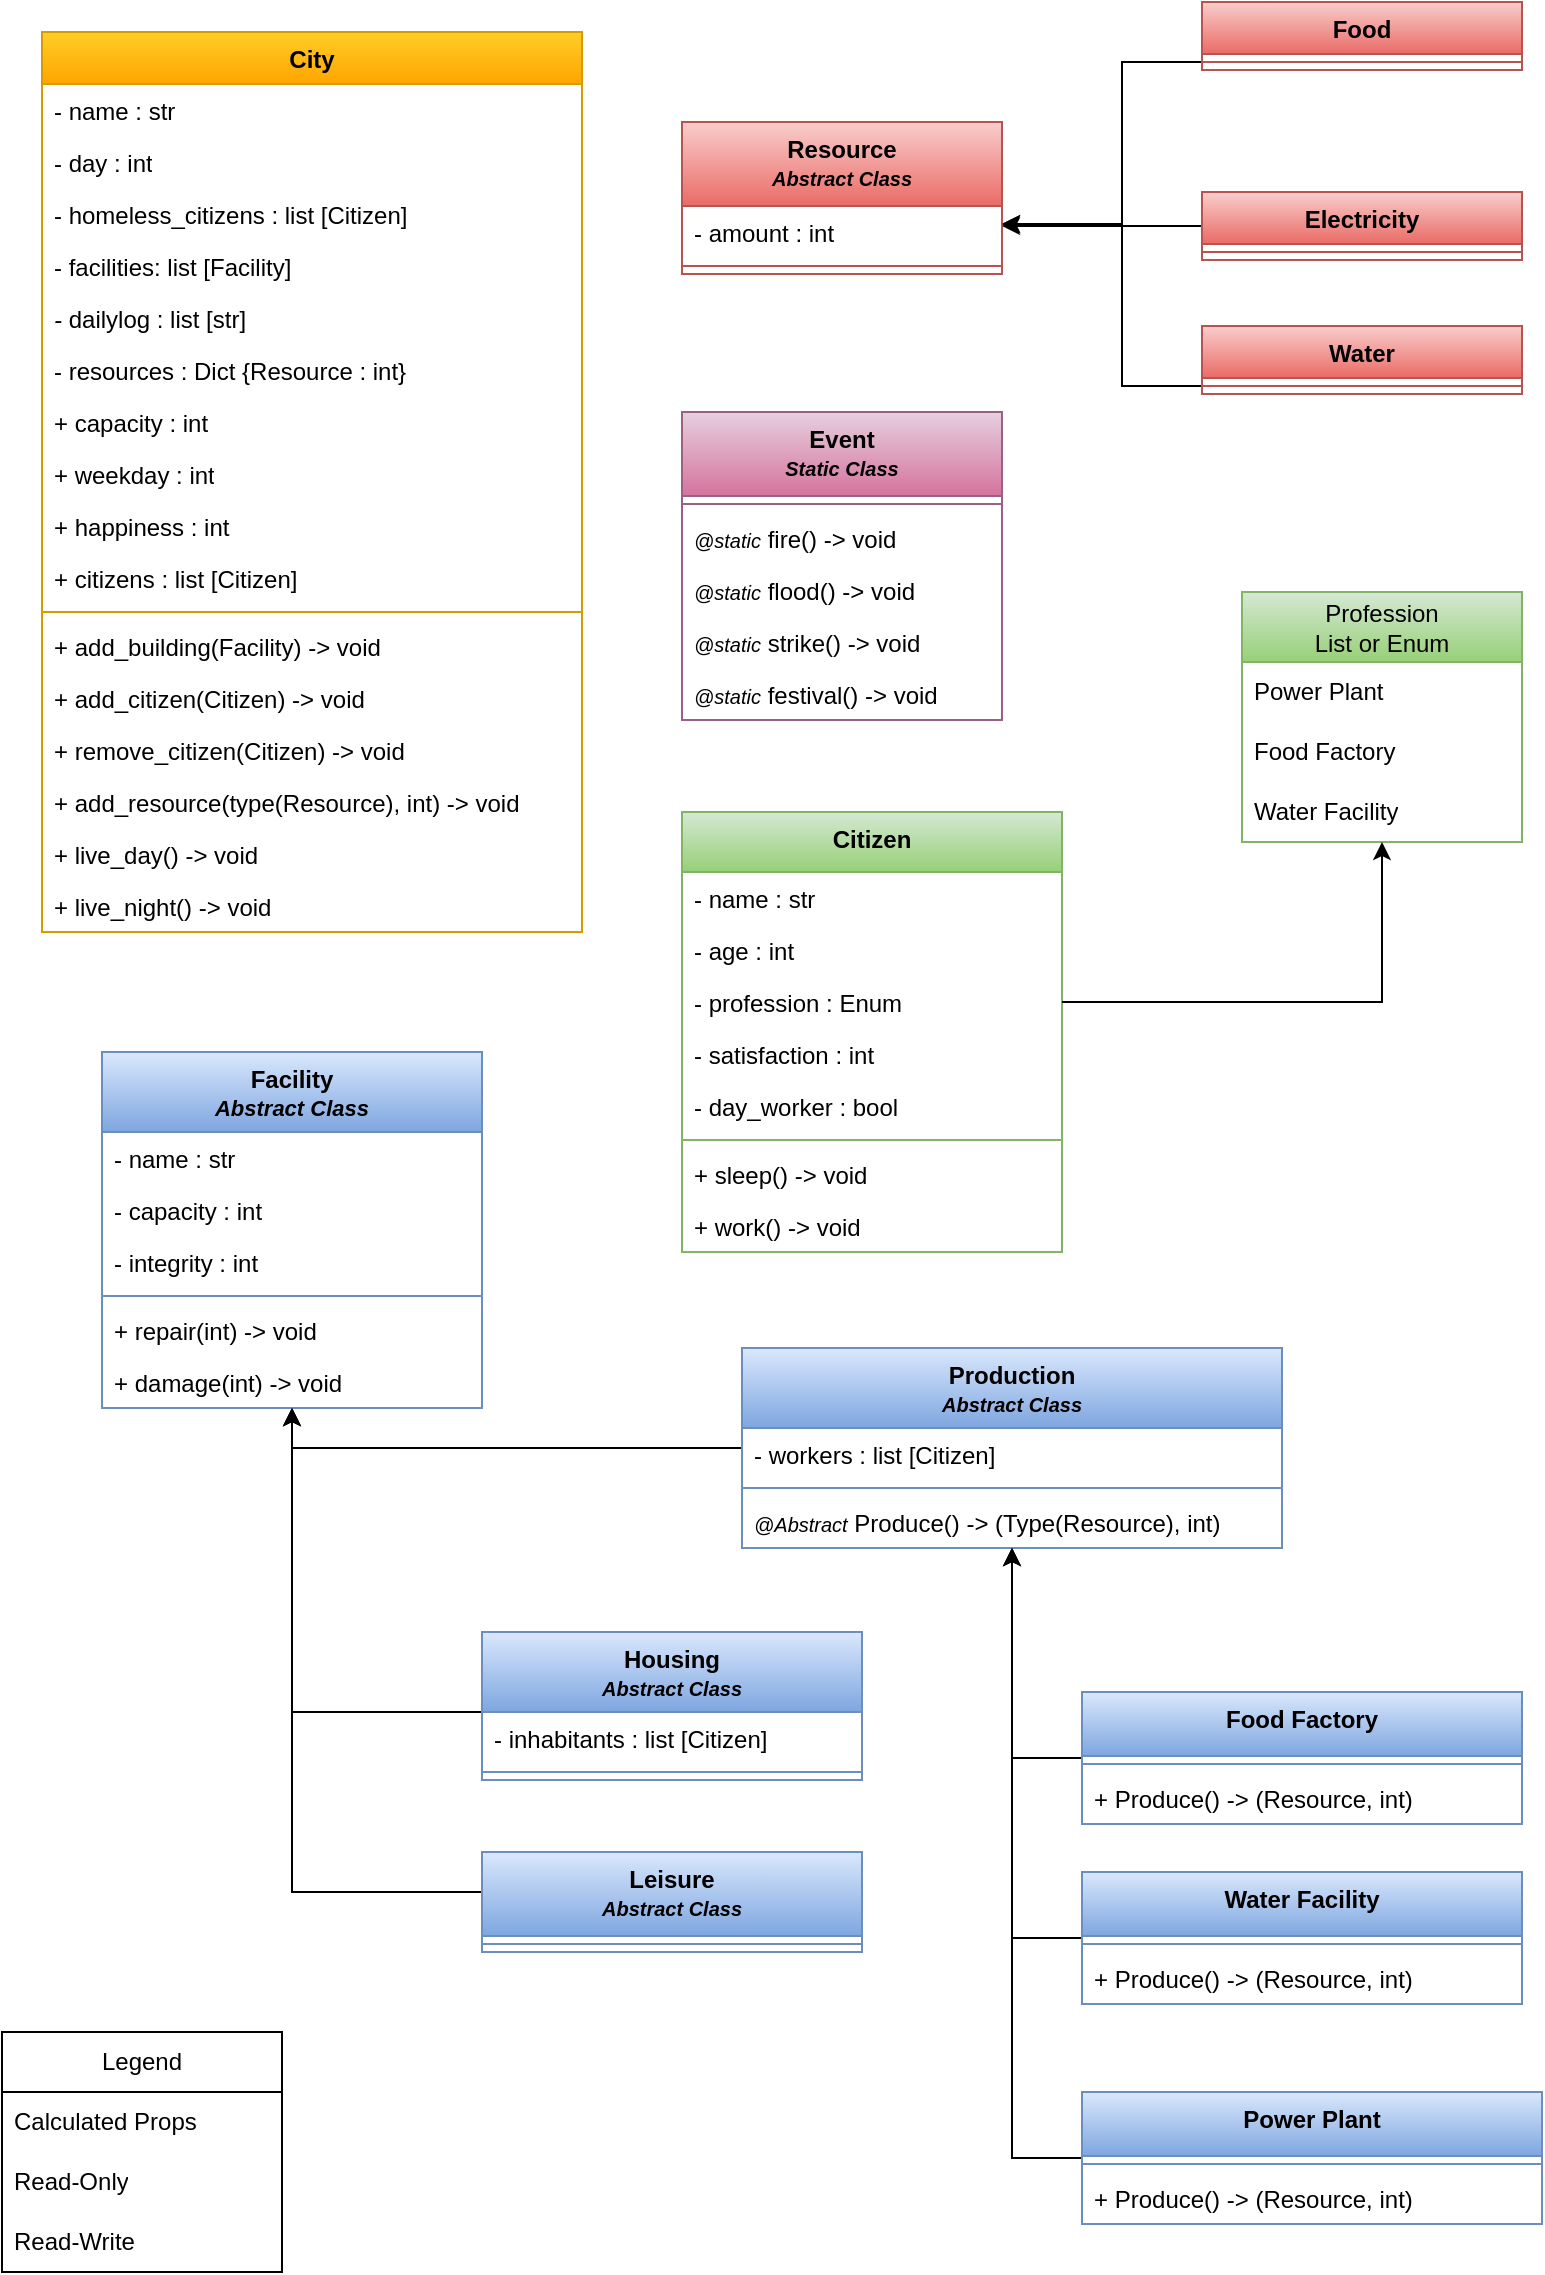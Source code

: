 <mxfile version="28.0.6" pages="2">
  <diagram name="UML" id="hSNrYRc5qa0V1RLmMwgt">
    <mxGraphModel dx="1367" dy="1198" grid="1" gridSize="10" guides="1" tooltips="1" connect="1" arrows="1" fold="1" page="1" pageScale="1" pageWidth="827" pageHeight="1169" math="0" shadow="0">
      <root>
        <mxCell id="0" />
        <mxCell id="1" parent="0" />
        <mxCell id="gHh5gTc4rDgr5ecKEyl9-1" value="City" style="swimlane;fontStyle=1;align=center;verticalAlign=top;childLayout=stackLayout;horizontal=1;startSize=26;horizontalStack=0;resizeParent=1;resizeParentMax=0;resizeLast=0;collapsible=1;marginBottom=0;whiteSpace=wrap;html=1;fillColor=#ffcd28;strokeColor=#d79b00;gradientColor=#ffa500;" vertex="1" parent="1">
          <mxGeometry x="880" y="30" width="270" height="450" as="geometry" />
        </mxCell>
        <mxCell id="gHh5gTc4rDgr5ecKEyl9-2" value="- name : str" style="text;align=left;verticalAlign=top;spacingLeft=4;spacingRight=4;overflow=hidden;rotatable=0;points=[[0,0.5],[1,0.5]];portConstraint=eastwest;whiteSpace=wrap;html=1;fontColor=light-dark(#000000,#99CCFF);" vertex="1" parent="gHh5gTc4rDgr5ecKEyl9-1">
          <mxGeometry y="26" width="270" height="26" as="geometry" />
        </mxCell>
        <mxCell id="gHh5gTc4rDgr5ecKEyl9-41" value="- day : int" style="text;align=left;verticalAlign=top;spacingLeft=4;spacingRight=4;overflow=hidden;rotatable=0;points=[[0,0.5],[1,0.5]];portConstraint=eastwest;whiteSpace=wrap;html=1;fontColor=light-dark(#000000,#99CCFF);" vertex="1" parent="gHh5gTc4rDgr5ecKEyl9-1">
          <mxGeometry y="52" width="270" height="26" as="geometry" />
        </mxCell>
        <mxCell id="gHh5gTc4rDgr5ecKEyl9-12" value="- homeless_citizens : list [Citizen]" style="text;align=left;verticalAlign=top;spacingLeft=4;spacingRight=4;overflow=hidden;rotatable=0;points=[[0,0.5],[1,0.5]];portConstraint=eastwest;whiteSpace=wrap;html=1;fontColor=light-dark(#000000,#00FF00);" vertex="1" parent="gHh5gTc4rDgr5ecKEyl9-1">
          <mxGeometry y="78" width="270" height="26" as="geometry" />
        </mxCell>
        <mxCell id="gHh5gTc4rDgr5ecKEyl9-7" value="- facilities: list [Facility]" style="text;align=left;verticalAlign=top;spacingLeft=4;spacingRight=4;overflow=hidden;rotatable=0;points=[[0,0.5],[1,0.5]];portConstraint=eastwest;whiteSpace=wrap;html=1;fontColor=light-dark(#000000,#00FF00);" vertex="1" parent="gHh5gTc4rDgr5ecKEyl9-1">
          <mxGeometry y="104" width="270" height="26" as="geometry" />
        </mxCell>
        <mxCell id="gHh5gTc4rDgr5ecKEyl9-39" value="&lt;i&gt;- &lt;/i&gt;dailylog : list [str]" style="text;align=left;verticalAlign=top;spacingLeft=4;spacingRight=4;overflow=hidden;rotatable=0;points=[[0,0.5],[1,0.5]];portConstraint=eastwest;whiteSpace=wrap;html=1;fontColor=light-dark(#000000,#00FF00);" vertex="1" parent="gHh5gTc4rDgr5ecKEyl9-1">
          <mxGeometry y="130" width="270" height="26" as="geometry" />
        </mxCell>
        <mxCell id="gHh5gTc4rDgr5ecKEyl9-112" value="- resources : Dict {Resource : int}" style="text;align=left;verticalAlign=top;spacingLeft=4;spacingRight=4;overflow=hidden;rotatable=0;points=[[0,0.5],[1,0.5]];portConstraint=eastwest;whiteSpace=wrap;html=1;fontColor=light-dark(#000000,#00FF00);" vertex="1" parent="gHh5gTc4rDgr5ecKEyl9-1">
          <mxGeometry y="156" width="270" height="26" as="geometry" />
        </mxCell>
        <mxCell id="gHh5gTc4rDgr5ecKEyl9-40" value="+ capacity : int" style="text;align=left;verticalAlign=top;spacingLeft=4;spacingRight=4;overflow=hidden;rotatable=0;points=[[0,0.5],[1,0.5]];portConstraint=eastwest;whiteSpace=wrap;html=1;fontColor=light-dark(#000000,#FF9933);" vertex="1" parent="gHh5gTc4rDgr5ecKEyl9-1">
          <mxGeometry y="182" width="270" height="26" as="geometry" />
        </mxCell>
        <mxCell id="gHh5gTc4rDgr5ecKEyl9-111" value="+ weekday : int" style="text;align=left;verticalAlign=top;spacingLeft=4;spacingRight=4;overflow=hidden;rotatable=0;points=[[0,0.5],[1,0.5]];portConstraint=eastwest;whiteSpace=wrap;html=1;fontColor=light-dark(#000000,#FF9933);" vertex="1" parent="gHh5gTc4rDgr5ecKEyl9-1">
          <mxGeometry y="208" width="270" height="26" as="geometry" />
        </mxCell>
        <mxCell id="gHh5gTc4rDgr5ecKEyl9-8" value="+ happiness : int" style="text;align=left;verticalAlign=top;spacingLeft=4;spacingRight=4;overflow=hidden;rotatable=0;points=[[0,0.5],[1,0.5]];portConstraint=eastwest;whiteSpace=wrap;html=1;fontColor=light-dark(#000000,#FF9933);" vertex="1" parent="gHh5gTc4rDgr5ecKEyl9-1">
          <mxGeometry y="234" width="270" height="26" as="geometry" />
        </mxCell>
        <mxCell id="gHh5gTc4rDgr5ecKEyl9-5" value="+ citizens : list [Citizen]" style="text;align=left;verticalAlign=top;spacingLeft=4;spacingRight=4;overflow=hidden;rotatable=0;points=[[0,0.5],[1,0.5]];portConstraint=eastwest;whiteSpace=wrap;html=1;fontColor=light-dark(#000000,#FF9933);" vertex="1" parent="gHh5gTc4rDgr5ecKEyl9-1">
          <mxGeometry y="260" width="270" height="26" as="geometry" />
        </mxCell>
        <mxCell id="gHh5gTc4rDgr5ecKEyl9-3" value="" style="line;strokeWidth=1;fillColor=none;align=left;verticalAlign=middle;spacingTop=-1;spacingLeft=3;spacingRight=3;rotatable=0;labelPosition=right;points=[];portConstraint=eastwest;strokeColor=inherit;" vertex="1" parent="gHh5gTc4rDgr5ecKEyl9-1">
          <mxGeometry y="286" width="270" height="8" as="geometry" />
        </mxCell>
        <mxCell id="gHh5gTc4rDgr5ecKEyl9-4" value="+ add_building(Facility) -&amp;gt; void" style="text;strokeColor=none;fillColor=none;align=left;verticalAlign=top;spacingLeft=4;spacingRight=4;overflow=hidden;rotatable=0;points=[[0,0.5],[1,0.5]];portConstraint=eastwest;whiteSpace=wrap;html=1;" vertex="1" parent="gHh5gTc4rDgr5ecKEyl9-1">
          <mxGeometry y="294" width="270" height="26" as="geometry" />
        </mxCell>
        <mxCell id="gHh5gTc4rDgr5ecKEyl9-38" value="+ add_citizen(Citizen) -&amp;gt; void" style="text;strokeColor=none;fillColor=none;align=left;verticalAlign=top;spacingLeft=4;spacingRight=4;overflow=hidden;rotatable=0;points=[[0,0.5],[1,0.5]];portConstraint=eastwest;whiteSpace=wrap;html=1;" vertex="1" parent="gHh5gTc4rDgr5ecKEyl9-1">
          <mxGeometry y="320" width="270" height="26" as="geometry" />
        </mxCell>
        <mxCell id="gHh5gTc4rDgr5ecKEyl9-10" value="+ remove_citizen(Citizen) -&amp;gt; void" style="text;strokeColor=none;fillColor=none;align=left;verticalAlign=top;spacingLeft=4;spacingRight=4;overflow=hidden;rotatable=0;points=[[0,0.5],[1,0.5]];portConstraint=eastwest;whiteSpace=wrap;html=1;" vertex="1" parent="gHh5gTc4rDgr5ecKEyl9-1">
          <mxGeometry y="346" width="270" height="26" as="geometry" />
        </mxCell>
        <mxCell id="gHh5gTc4rDgr5ecKEyl9-101" value="+ add_resource(type(Resource), int) -&amp;gt; void" style="text;strokeColor=none;fillColor=none;align=left;verticalAlign=top;spacingLeft=4;spacingRight=4;overflow=hidden;rotatable=0;points=[[0,0.5],[1,0.5]];portConstraint=eastwest;whiteSpace=wrap;html=1;" vertex="1" parent="gHh5gTc4rDgr5ecKEyl9-1">
          <mxGeometry y="372" width="270" height="26" as="geometry" />
        </mxCell>
        <mxCell id="gHh5gTc4rDgr5ecKEyl9-11" value="+ live_day() -&amp;gt; void" style="text;strokeColor=none;fillColor=none;align=left;verticalAlign=top;spacingLeft=4;spacingRight=4;overflow=hidden;rotatable=0;points=[[0,0.5],[1,0.5]];portConstraint=eastwest;whiteSpace=wrap;html=1;" vertex="1" parent="gHh5gTc4rDgr5ecKEyl9-1">
          <mxGeometry y="398" width="270" height="26" as="geometry" />
        </mxCell>
        <mxCell id="gHh5gTc4rDgr5ecKEyl9-110" value="+ live_night() -&amp;gt; void" style="text;strokeColor=none;fillColor=none;align=left;verticalAlign=top;spacingLeft=4;spacingRight=4;overflow=hidden;rotatable=0;points=[[0,0.5],[1,0.5]];portConstraint=eastwest;whiteSpace=wrap;html=1;" vertex="1" parent="gHh5gTc4rDgr5ecKEyl9-1">
          <mxGeometry y="424" width="270" height="26" as="geometry" />
        </mxCell>
        <mxCell id="gHh5gTc4rDgr5ecKEyl9-28" value="" style="edgeStyle=orthogonalEdgeStyle;rounded=0;orthogonalLoop=1;jettySize=auto;html=1;startArrow=classic;startFill=1;endArrow=none;endFill=0;" edge="1" parent="1" source="gHh5gTc4rDgr5ecKEyl9-14" target="gHh5gTc4rDgr5ecKEyl9-21">
          <mxGeometry relative="1" as="geometry">
            <Array as="points">
              <mxPoint x="1005" y="870" />
            </Array>
          </mxGeometry>
        </mxCell>
        <mxCell id="gHh5gTc4rDgr5ecKEyl9-14" value="&lt;div&gt;Facility&lt;/div&gt;&lt;div&gt;&lt;i&gt;&lt;font style=&quot;font-size: 11px;&quot;&gt;Abstract Class&lt;/font&gt;&lt;/i&gt;&lt;/div&gt;" style="swimlane;fontStyle=1;align=center;verticalAlign=top;childLayout=stackLayout;horizontal=1;startSize=40;horizontalStack=0;resizeParent=1;resizeParentMax=0;resizeLast=0;collapsible=1;marginBottom=0;whiteSpace=wrap;html=1;fillColor=#dae8fc;strokeColor=#6c8ebf;gradientColor=#7ea6e0;" vertex="1" parent="1">
          <mxGeometry x="910" y="540" width="190" height="178" as="geometry" />
        </mxCell>
        <mxCell id="gHh5gTc4rDgr5ecKEyl9-15" value="- name : str" style="text;strokeColor=none;fillColor=none;align=left;verticalAlign=top;spacingLeft=4;spacingRight=4;overflow=hidden;rotatable=0;points=[[0,0.5],[1,0.5]];portConstraint=eastwest;whiteSpace=wrap;html=1;fontColor=light-dark(#000000,#99CCFF);" vertex="1" parent="gHh5gTc4rDgr5ecKEyl9-14">
          <mxGeometry y="40" width="190" height="26" as="geometry" />
        </mxCell>
        <mxCell id="gHh5gTc4rDgr5ecKEyl9-18" value="- capacity : int" style="text;strokeColor=none;fillColor=none;align=left;verticalAlign=top;spacingLeft=4;spacingRight=4;overflow=hidden;rotatable=0;points=[[0,0.5],[1,0.5]];portConstraint=eastwest;whiteSpace=wrap;html=1;fontColor=light-dark(#000000,#99CCFF);" vertex="1" parent="gHh5gTc4rDgr5ecKEyl9-14">
          <mxGeometry y="66" width="190" height="26" as="geometry" />
        </mxCell>
        <mxCell id="gHh5gTc4rDgr5ecKEyl9-19" value="- integrity : int" style="text;strokeColor=none;fillColor=none;align=left;verticalAlign=top;spacingLeft=4;spacingRight=4;overflow=hidden;rotatable=0;points=[[0,0.5],[1,0.5]];portConstraint=eastwest;whiteSpace=wrap;html=1;fontColor=light-dark(#000000,#00FF00);" vertex="1" parent="gHh5gTc4rDgr5ecKEyl9-14">
          <mxGeometry y="92" width="190" height="26" as="geometry" />
        </mxCell>
        <mxCell id="gHh5gTc4rDgr5ecKEyl9-16" value="" style="line;strokeWidth=1;fillColor=none;align=left;verticalAlign=middle;spacingTop=-1;spacingLeft=3;spacingRight=3;rotatable=0;labelPosition=right;points=[];portConstraint=eastwest;strokeColor=inherit;" vertex="1" parent="gHh5gTc4rDgr5ecKEyl9-14">
          <mxGeometry y="118" width="190" height="8" as="geometry" />
        </mxCell>
        <mxCell id="gHh5gTc4rDgr5ecKEyl9-17" value="+ repair(int) -&amp;gt; void" style="text;strokeColor=none;fillColor=none;align=left;verticalAlign=top;spacingLeft=4;spacingRight=4;overflow=hidden;rotatable=0;points=[[0,0.5],[1,0.5]];portConstraint=eastwest;whiteSpace=wrap;html=1;" vertex="1" parent="gHh5gTc4rDgr5ecKEyl9-14">
          <mxGeometry y="126" width="190" height="26" as="geometry" />
        </mxCell>
        <mxCell id="gHh5gTc4rDgr5ecKEyl9-31" value="+ damage(int) -&amp;gt; void" style="text;strokeColor=none;fillColor=none;align=left;verticalAlign=top;spacingLeft=4;spacingRight=4;overflow=hidden;rotatable=0;points=[[0,0.5],[1,0.5]];portConstraint=eastwest;whiteSpace=wrap;html=1;" vertex="1" parent="gHh5gTc4rDgr5ecKEyl9-14">
          <mxGeometry y="152" width="190" height="26" as="geometry" />
        </mxCell>
        <mxCell id="gHh5gTc4rDgr5ecKEyl9-21" value="&lt;div&gt;Housing&lt;/div&gt;&lt;div&gt;&lt;i&gt;&lt;font style=&quot;font-size: 10px;&quot;&gt;Abstract Class&lt;/font&gt;&lt;/i&gt;&lt;/div&gt;" style="swimlane;fontStyle=1;align=center;verticalAlign=top;childLayout=stackLayout;horizontal=1;startSize=40;horizontalStack=0;resizeParent=1;resizeParentMax=0;resizeLast=0;collapsible=1;marginBottom=0;whiteSpace=wrap;html=1;fillColor=#dae8fc;strokeColor=#6c8ebf;gradientColor=#7ea6e0;" vertex="1" parent="1">
          <mxGeometry x="1100" y="830" width="190" height="74" as="geometry" />
        </mxCell>
        <mxCell id="gHh5gTc4rDgr5ecKEyl9-29" value="- inhabitants : list [Citizen]" style="text;strokeColor=none;fillColor=none;align=left;verticalAlign=top;spacingLeft=4;spacingRight=4;overflow=hidden;rotatable=0;points=[[0,0.5],[1,0.5]];portConstraint=eastwest;whiteSpace=wrap;html=1;fontColor=light-dark(#000000,#00FF00);" vertex="1" parent="gHh5gTc4rDgr5ecKEyl9-21">
          <mxGeometry y="40" width="190" height="26" as="geometry" />
        </mxCell>
        <mxCell id="gHh5gTc4rDgr5ecKEyl9-26" value="" style="line;strokeWidth=1;fillColor=none;align=left;verticalAlign=middle;spacingTop=-1;spacingLeft=3;spacingRight=3;rotatable=0;labelPosition=right;points=[];portConstraint=eastwest;strokeColor=inherit;" vertex="1" parent="gHh5gTc4rDgr5ecKEyl9-21">
          <mxGeometry y="66" width="190" height="8" as="geometry" />
        </mxCell>
        <mxCell id="gHh5gTc4rDgr5ecKEyl9-36" style="edgeStyle=orthogonalEdgeStyle;rounded=0;orthogonalLoop=1;jettySize=auto;html=1;" edge="1" parent="1" source="gHh5gTc4rDgr5ecKEyl9-32" target="gHh5gTc4rDgr5ecKEyl9-14">
          <mxGeometry relative="1" as="geometry">
            <Array as="points">
              <mxPoint x="1005" y="738" />
            </Array>
          </mxGeometry>
        </mxCell>
        <mxCell id="gHh5gTc4rDgr5ecKEyl9-32" value="&lt;div&gt;Production&lt;/div&gt;&lt;div&gt;&lt;i&gt;&lt;font style=&quot;font-size: 10px;&quot;&gt;Abstract Class&lt;/font&gt;&lt;/i&gt;&lt;/div&gt;" style="swimlane;fontStyle=1;align=center;verticalAlign=top;childLayout=stackLayout;horizontal=1;startSize=40;horizontalStack=0;resizeParent=1;resizeParentMax=0;resizeLast=0;collapsible=1;marginBottom=0;whiteSpace=wrap;html=1;fillColor=#dae8fc;strokeColor=#6c8ebf;gradientColor=#7ea6e0;" vertex="1" parent="1">
          <mxGeometry x="1230" y="688" width="270" height="100" as="geometry" />
        </mxCell>
        <mxCell id="gHh5gTc4rDgr5ecKEyl9-54" value="- workers : list [Citizen]" style="text;strokeColor=none;fillColor=none;align=left;verticalAlign=top;spacingLeft=4;spacingRight=4;overflow=hidden;rotatable=0;points=[[0,0.5],[1,0.5]];portConstraint=eastwest;whiteSpace=wrap;html=1;fontColor=light-dark(#000000,#00FF00);" vertex="1" parent="gHh5gTc4rDgr5ecKEyl9-32">
          <mxGeometry y="40" width="270" height="26" as="geometry" />
        </mxCell>
        <mxCell id="gHh5gTc4rDgr5ecKEyl9-34" value="" style="line;strokeWidth=1;fillColor=none;align=left;verticalAlign=middle;spacingTop=-1;spacingLeft=3;spacingRight=3;rotatable=0;labelPosition=right;points=[];portConstraint=eastwest;strokeColor=inherit;" vertex="1" parent="gHh5gTc4rDgr5ecKEyl9-32">
          <mxGeometry y="66" width="270" height="8" as="geometry" />
        </mxCell>
        <mxCell id="gHh5gTc4rDgr5ecKEyl9-116" value="&lt;font style=&quot;font-size: 10px;&quot;&gt;&lt;i&gt;@Abstract&lt;/i&gt;&lt;/font&gt; Produce() -&amp;gt; (Type(Resource), int)" style="text;strokeColor=none;fillColor=none;align=left;verticalAlign=top;spacingLeft=4;spacingRight=4;overflow=hidden;rotatable=0;points=[[0,0.5],[1,0.5]];portConstraint=eastwest;whiteSpace=wrap;html=1;" vertex="1" parent="gHh5gTc4rDgr5ecKEyl9-32">
          <mxGeometry y="74" width="270" height="26" as="geometry" />
        </mxCell>
        <mxCell id="gHh5gTc4rDgr5ecKEyl9-43" value="Legend" style="swimlane;fontStyle=0;childLayout=stackLayout;horizontal=1;startSize=30;horizontalStack=0;resizeParent=1;resizeParentMax=0;resizeLast=0;collapsible=1;marginBottom=0;whiteSpace=wrap;html=1;" vertex="1" parent="1">
          <mxGeometry x="860" y="1030" width="140" height="120" as="geometry" />
        </mxCell>
        <mxCell id="gHh5gTc4rDgr5ecKEyl9-44" value="Calculated Props" style="text;align=left;verticalAlign=middle;spacingLeft=4;spacingRight=4;overflow=hidden;points=[[0,0.5],[1,0.5]];portConstraint=eastwest;rotatable=0;whiteSpace=wrap;html=1;fontColor=light-dark(#000000,#FF9933);" vertex="1" parent="gHh5gTc4rDgr5ecKEyl9-43">
          <mxGeometry y="30" width="140" height="30" as="geometry" />
        </mxCell>
        <mxCell id="gHh5gTc4rDgr5ecKEyl9-45" value="Read-Only" style="text;align=left;verticalAlign=middle;spacingLeft=4;spacingRight=4;overflow=hidden;points=[[0,0.5],[1,0.5]];portConstraint=eastwest;rotatable=0;whiteSpace=wrap;html=1;fontColor=light-dark(#000000,#99CCFF);" vertex="1" parent="gHh5gTc4rDgr5ecKEyl9-43">
          <mxGeometry y="60" width="140" height="30" as="geometry" />
        </mxCell>
        <mxCell id="gHh5gTc4rDgr5ecKEyl9-46" value="Read-Write" style="text;align=left;verticalAlign=middle;spacingLeft=4;spacingRight=4;overflow=hidden;points=[[0,0.5],[1,0.5]];portConstraint=eastwest;rotatable=0;whiteSpace=wrap;html=1;fontColor=light-dark(#000000,#00FF00);" vertex="1" parent="gHh5gTc4rDgr5ecKEyl9-43">
          <mxGeometry y="90" width="140" height="30" as="geometry" />
        </mxCell>
        <mxCell id="gHh5gTc4rDgr5ecKEyl9-52" style="edgeStyle=orthogonalEdgeStyle;rounded=0;orthogonalLoop=1;jettySize=auto;html=1;" edge="1" parent="1" source="gHh5gTc4rDgr5ecKEyl9-47" target="gHh5gTc4rDgr5ecKEyl9-14">
          <mxGeometry relative="1" as="geometry">
            <Array as="points">
              <mxPoint x="1005" y="960" />
            </Array>
          </mxGeometry>
        </mxCell>
        <mxCell id="gHh5gTc4rDgr5ecKEyl9-47" value="&lt;div&gt;Leisure&lt;/div&gt;&lt;div&gt;&lt;i&gt;&lt;font style=&quot;font-size: 10px;&quot;&gt;Abstract Class&lt;/font&gt;&lt;/i&gt;&lt;/div&gt;" style="swimlane;fontStyle=1;align=center;verticalAlign=top;childLayout=stackLayout;horizontal=1;startSize=42;horizontalStack=0;resizeParent=1;resizeParentMax=0;resizeLast=0;collapsible=1;marginBottom=0;whiteSpace=wrap;html=1;fillColor=#dae8fc;strokeColor=#6c8ebf;gradientColor=#7ea6e0;" vertex="1" parent="1">
          <mxGeometry x="1100" y="940" width="190" height="50" as="geometry" />
        </mxCell>
        <mxCell id="gHh5gTc4rDgr5ecKEyl9-49" value="" style="line;strokeWidth=1;fillColor=none;align=left;verticalAlign=middle;spacingTop=-1;spacingLeft=3;spacingRight=3;rotatable=0;labelPosition=right;points=[];portConstraint=eastwest;strokeColor=inherit;" vertex="1" parent="gHh5gTc4rDgr5ecKEyl9-47">
          <mxGeometry y="42" width="190" height="8" as="geometry" />
        </mxCell>
        <mxCell id="gHh5gTc4rDgr5ecKEyl9-56" value="Citizen" style="swimlane;fontStyle=1;align=center;verticalAlign=top;childLayout=stackLayout;horizontal=1;startSize=30;horizontalStack=0;resizeParent=1;resizeParentMax=0;resizeLast=0;collapsible=1;marginBottom=0;whiteSpace=wrap;html=1;fillColor=#d5e8d4;gradientColor=#97d077;strokeColor=#82b366;" vertex="1" parent="1">
          <mxGeometry x="1200" y="420" width="190" height="220" as="geometry" />
        </mxCell>
        <mxCell id="gHh5gTc4rDgr5ecKEyl9-57" value="&lt;span style=&quot;color: light-dark(rgb(0, 0, 0), rgb(153, 204, 255));&quot;&gt;- name : str&lt;/span&gt;" style="text;strokeColor=none;fillColor=none;align=left;verticalAlign=top;spacingLeft=4;spacingRight=4;overflow=hidden;rotatable=0;points=[[0,0.5],[1,0.5]];portConstraint=eastwest;whiteSpace=wrap;html=1;" vertex="1" parent="gHh5gTc4rDgr5ecKEyl9-56">
          <mxGeometry y="30" width="190" height="26" as="geometry" />
        </mxCell>
        <mxCell id="gHh5gTc4rDgr5ecKEyl9-58" value="- age : int" style="text;strokeColor=none;fillColor=none;align=left;verticalAlign=top;spacingLeft=4;spacingRight=4;overflow=hidden;rotatable=0;points=[[0,0.5],[1,0.5]];portConstraint=eastwest;whiteSpace=wrap;html=1;fontColor=light-dark(#000000,#00FF00);" vertex="1" parent="gHh5gTc4rDgr5ecKEyl9-56">
          <mxGeometry y="56" width="190" height="26" as="geometry" />
        </mxCell>
        <mxCell id="gHh5gTc4rDgr5ecKEyl9-59" value="- profession : Enum" style="text;strokeColor=none;fillColor=none;align=left;verticalAlign=top;spacingLeft=4;spacingRight=4;overflow=hidden;rotatable=0;points=[[0,0.5],[1,0.5]];portConstraint=eastwest;whiteSpace=wrap;html=1;fontColor=light-dark(#000000,#00FF00);" vertex="1" parent="gHh5gTc4rDgr5ecKEyl9-56">
          <mxGeometry y="82" width="190" height="26" as="geometry" />
        </mxCell>
        <mxCell id="gHh5gTc4rDgr5ecKEyl9-63" value="- satisfaction : int" style="text;strokeColor=none;fillColor=none;align=left;verticalAlign=top;spacingLeft=4;spacingRight=4;overflow=hidden;rotatable=0;points=[[0,0.5],[1,0.5]];portConstraint=eastwest;whiteSpace=wrap;html=1;fontColor=light-dark(#000000,#00FF00);" vertex="1" parent="gHh5gTc4rDgr5ecKEyl9-56">
          <mxGeometry y="108" width="190" height="26" as="geometry" />
        </mxCell>
        <mxCell id="gHh5gTc4rDgr5ecKEyl9-113" value="- day_worker : bool" style="text;strokeColor=none;fillColor=none;align=left;verticalAlign=top;spacingLeft=4;spacingRight=4;overflow=hidden;rotatable=0;points=[[0,0.5],[1,0.5]];portConstraint=eastwest;whiteSpace=wrap;html=1;fontColor=light-dark(#000000,#99CCFF);" vertex="1" parent="gHh5gTc4rDgr5ecKEyl9-56">
          <mxGeometry y="134" width="190" height="26" as="geometry" />
        </mxCell>
        <mxCell id="gHh5gTc4rDgr5ecKEyl9-60" value="" style="line;strokeWidth=1;fillColor=none;align=left;verticalAlign=middle;spacingTop=-1;spacingLeft=3;spacingRight=3;rotatable=0;labelPosition=right;points=[];portConstraint=eastwest;strokeColor=inherit;" vertex="1" parent="gHh5gTc4rDgr5ecKEyl9-56">
          <mxGeometry y="160" width="190" height="8" as="geometry" />
        </mxCell>
        <mxCell id="gHh5gTc4rDgr5ecKEyl9-62" value="+ sleep() -&amp;gt; void" style="text;strokeColor=none;fillColor=none;align=left;verticalAlign=top;spacingLeft=4;spacingRight=4;overflow=hidden;rotatable=0;points=[[0,0.5],[1,0.5]];portConstraint=eastwest;whiteSpace=wrap;html=1;" vertex="1" parent="gHh5gTc4rDgr5ecKEyl9-56">
          <mxGeometry y="168" width="190" height="26" as="geometry" />
        </mxCell>
        <mxCell id="gHh5gTc4rDgr5ecKEyl9-114" value="+ work() -&amp;gt; void" style="text;strokeColor=none;fillColor=none;align=left;verticalAlign=top;spacingLeft=4;spacingRight=4;overflow=hidden;rotatable=0;points=[[0,0.5],[1,0.5]];portConstraint=eastwest;whiteSpace=wrap;html=1;" vertex="1" parent="gHh5gTc4rDgr5ecKEyl9-56">
          <mxGeometry y="194" width="190" height="26" as="geometry" />
        </mxCell>
        <mxCell id="p-D4rso45VV0s9aIk9N6-5" style="edgeStyle=orthogonalEdgeStyle;rounded=0;orthogonalLoop=1;jettySize=auto;html=1;" edge="1" parent="1" source="gHh5gTc4rDgr5ecKEyl9-65" target="gHh5gTc4rDgr5ecKEyl9-32">
          <mxGeometry relative="1" as="geometry">
            <Array as="points">
              <mxPoint x="1365" y="1093" />
            </Array>
          </mxGeometry>
        </mxCell>
        <mxCell id="gHh5gTc4rDgr5ecKEyl9-65" value="Power Plant" style="swimlane;fontStyle=1;align=center;verticalAlign=top;childLayout=stackLayout;horizontal=1;startSize=32;horizontalStack=0;resizeParent=1;resizeParentMax=0;resizeLast=0;collapsible=1;marginBottom=0;whiteSpace=wrap;html=1;fillColor=#dae8fc;strokeColor=#6c8ebf;gradientColor=#7ea6e0;" vertex="1" parent="1">
          <mxGeometry x="1400" y="1060" width="230" height="66" as="geometry" />
        </mxCell>
        <mxCell id="gHh5gTc4rDgr5ecKEyl9-67" value="" style="line;strokeWidth=1;fillColor=none;align=left;verticalAlign=middle;spacingTop=-1;spacingLeft=3;spacingRight=3;rotatable=0;labelPosition=right;points=[];portConstraint=eastwest;strokeColor=inherit;" vertex="1" parent="gHh5gTc4rDgr5ecKEyl9-65">
          <mxGeometry y="32" width="230" height="8" as="geometry" />
        </mxCell>
        <mxCell id="gHh5gTc4rDgr5ecKEyl9-98" value="+ Produce() -&amp;gt; (Resource, int)" style="text;strokeColor=none;fillColor=none;align=left;verticalAlign=top;spacingLeft=4;spacingRight=4;overflow=hidden;rotatable=0;points=[[0,0.5],[1,0.5]];portConstraint=eastwest;whiteSpace=wrap;html=1;" vertex="1" parent="gHh5gTc4rDgr5ecKEyl9-65">
          <mxGeometry y="40" width="230" height="26" as="geometry" />
        </mxCell>
        <mxCell id="gHh5gTc4rDgr5ecKEyl9-78" value="" style="edgeStyle=orthogonalEdgeStyle;rounded=0;orthogonalLoop=1;jettySize=auto;html=1;endArrow=none;endFill=0;startArrow=classic;startFill=1;" edge="1" parent="1" source="gHh5gTc4rDgr5ecKEyl9-70" target="gHh5gTc4rDgr5ecKEyl9-74">
          <mxGeometry relative="1" as="geometry">
            <Array as="points">
              <mxPoint x="1420" y="126" />
              <mxPoint x="1420" y="207" />
            </Array>
          </mxGeometry>
        </mxCell>
        <mxCell id="gHh5gTc4rDgr5ecKEyl9-70" value="&lt;div&gt;Resource&lt;/div&gt;&lt;div&gt;&lt;font style=&quot;font-size: 10px;&quot;&gt;&lt;i&gt;Abstract Class&lt;/i&gt;&lt;/font&gt;&lt;/div&gt;" style="swimlane;fontStyle=1;align=center;verticalAlign=top;childLayout=stackLayout;horizontal=1;startSize=42;horizontalStack=0;resizeParent=1;resizeParentMax=0;resizeLast=0;collapsible=1;marginBottom=0;whiteSpace=wrap;html=1;fillColor=#f8cecc;gradientColor=#ea6b66;strokeColor=#b85450;" vertex="1" parent="1">
          <mxGeometry x="1200" y="75" width="160" height="76" as="geometry" />
        </mxCell>
        <mxCell id="gHh5gTc4rDgr5ecKEyl9-71" value="- amount : int" style="text;strokeColor=none;fillColor=none;align=left;verticalAlign=top;spacingLeft=4;spacingRight=4;overflow=hidden;rotatable=0;points=[[0,0.5],[1,0.5]];portConstraint=eastwest;whiteSpace=wrap;html=1;fontColor=light-dark(#000000,#00FF00);" vertex="1" parent="gHh5gTc4rDgr5ecKEyl9-70">
          <mxGeometry y="42" width="160" height="26" as="geometry" />
        </mxCell>
        <mxCell id="gHh5gTc4rDgr5ecKEyl9-72" value="" style="line;strokeWidth=1;fillColor=none;align=left;verticalAlign=middle;spacingTop=-1;spacingLeft=3;spacingRight=3;rotatable=0;labelPosition=right;points=[];portConstraint=eastwest;strokeColor=inherit;" vertex="1" parent="gHh5gTc4rDgr5ecKEyl9-70">
          <mxGeometry y="68" width="160" height="8" as="geometry" />
        </mxCell>
        <mxCell id="gHh5gTc4rDgr5ecKEyl9-74" value="Water" style="swimlane;fontStyle=1;align=center;verticalAlign=top;childLayout=stackLayout;horizontal=1;startSize=26;horizontalStack=0;resizeParent=1;resizeParentMax=0;resizeLast=0;collapsible=1;marginBottom=0;whiteSpace=wrap;html=1;fillColor=#f8cecc;gradientColor=#ea6b66;strokeColor=#b85450;" vertex="1" parent="1">
          <mxGeometry x="1460" y="177" width="160" height="34" as="geometry" />
        </mxCell>
        <mxCell id="gHh5gTc4rDgr5ecKEyl9-76" value="" style="line;strokeWidth=1;fillColor=none;align=left;verticalAlign=middle;spacingTop=-1;spacingLeft=3;spacingRight=3;rotatable=0;labelPosition=right;points=[];portConstraint=eastwest;strokeColor=inherit;" vertex="1" parent="gHh5gTc4rDgr5ecKEyl9-74">
          <mxGeometry y="26" width="160" height="8" as="geometry" />
        </mxCell>
        <mxCell id="gHh5gTc4rDgr5ecKEyl9-87" style="edgeStyle=orthogonalEdgeStyle;rounded=0;orthogonalLoop=1;jettySize=auto;html=1;" edge="1" parent="1" source="gHh5gTc4rDgr5ecKEyl9-79" target="gHh5gTc4rDgr5ecKEyl9-70">
          <mxGeometry relative="1" as="geometry">
            <Array as="points">
              <mxPoint x="1320" y="126" />
              <mxPoint x="1320" y="126" />
            </Array>
          </mxGeometry>
        </mxCell>
        <mxCell id="gHh5gTc4rDgr5ecKEyl9-79" value="Electricity" style="swimlane;fontStyle=1;align=center;verticalAlign=top;childLayout=stackLayout;horizontal=1;startSize=26;horizontalStack=0;resizeParent=1;resizeParentMax=0;resizeLast=0;collapsible=1;marginBottom=0;whiteSpace=wrap;html=1;fillColor=#f8cecc;gradientColor=#ea6b66;strokeColor=#b85450;" vertex="1" parent="1">
          <mxGeometry x="1460" y="110" width="160" height="34" as="geometry" />
        </mxCell>
        <mxCell id="gHh5gTc4rDgr5ecKEyl9-81" value="" style="line;strokeWidth=1;fillColor=none;align=left;verticalAlign=middle;spacingTop=-1;spacingLeft=3;spacingRight=3;rotatable=0;labelPosition=right;points=[];portConstraint=eastwest;strokeColor=inherit;" vertex="1" parent="gHh5gTc4rDgr5ecKEyl9-79">
          <mxGeometry y="26" width="160" height="8" as="geometry" />
        </mxCell>
        <mxCell id="gHh5gTc4rDgr5ecKEyl9-88" style="edgeStyle=orthogonalEdgeStyle;rounded=0;orthogonalLoop=1;jettySize=auto;html=1;" edge="1" parent="1" source="gHh5gTc4rDgr5ecKEyl9-83" target="gHh5gTc4rDgr5ecKEyl9-70">
          <mxGeometry relative="1" as="geometry">
            <Array as="points">
              <mxPoint x="1420" y="45" />
              <mxPoint x="1420" y="126" />
            </Array>
          </mxGeometry>
        </mxCell>
        <mxCell id="gHh5gTc4rDgr5ecKEyl9-83" value="Food" style="swimlane;fontStyle=1;align=center;verticalAlign=top;childLayout=stackLayout;horizontal=1;startSize=26;horizontalStack=0;resizeParent=1;resizeParentMax=0;resizeLast=0;collapsible=1;marginBottom=0;whiteSpace=wrap;html=1;fillColor=#f8cecc;gradientColor=#ea6b66;strokeColor=#b85450;" vertex="1" parent="1">
          <mxGeometry x="1460" y="15" width="160" height="34" as="geometry" />
        </mxCell>
        <mxCell id="gHh5gTc4rDgr5ecKEyl9-85" value="" style="line;strokeWidth=1;fillColor=none;align=left;verticalAlign=middle;spacingTop=-1;spacingLeft=3;spacingRight=3;rotatable=0;labelPosition=right;points=[];portConstraint=eastwest;strokeColor=inherit;" vertex="1" parent="gHh5gTc4rDgr5ecKEyl9-83">
          <mxGeometry y="26" width="160" height="8" as="geometry" />
        </mxCell>
        <mxCell id="p-D4rso45VV0s9aIk9N6-4" style="edgeStyle=orthogonalEdgeStyle;rounded=0;orthogonalLoop=1;jettySize=auto;html=1;" edge="1" parent="1" source="gHh5gTc4rDgr5ecKEyl9-89" target="gHh5gTc4rDgr5ecKEyl9-32">
          <mxGeometry relative="1" as="geometry">
            <Array as="points">
              <mxPoint x="1365" y="983" />
            </Array>
          </mxGeometry>
        </mxCell>
        <mxCell id="gHh5gTc4rDgr5ecKEyl9-89" value="Water Facility" style="swimlane;fontStyle=1;align=center;verticalAlign=top;childLayout=stackLayout;horizontal=1;startSize=32;horizontalStack=0;resizeParent=1;resizeParentMax=0;resizeLast=0;collapsible=1;marginBottom=0;whiteSpace=wrap;html=1;fillColor=#dae8fc;strokeColor=#6c8ebf;gradientColor=#7ea6e0;" vertex="1" parent="1">
          <mxGeometry x="1400" y="950" width="220" height="66" as="geometry" />
        </mxCell>
        <mxCell id="gHh5gTc4rDgr5ecKEyl9-90" value="" style="line;strokeWidth=1;fillColor=none;align=left;verticalAlign=middle;spacingTop=-1;spacingLeft=3;spacingRight=3;rotatable=0;labelPosition=right;points=[];portConstraint=eastwest;strokeColor=inherit;" vertex="1" parent="gHh5gTc4rDgr5ecKEyl9-89">
          <mxGeometry y="32" width="220" height="8" as="geometry" />
        </mxCell>
        <mxCell id="gHh5gTc4rDgr5ecKEyl9-99" value="+ Produce() -&amp;gt; (Resource, int)" style="text;strokeColor=none;fillColor=none;align=left;verticalAlign=top;spacingLeft=4;spacingRight=4;overflow=hidden;rotatable=0;points=[[0,0.5],[1,0.5]];portConstraint=eastwest;whiteSpace=wrap;html=1;" vertex="1" parent="gHh5gTc4rDgr5ecKEyl9-89">
          <mxGeometry y="40" width="220" height="26" as="geometry" />
        </mxCell>
        <mxCell id="p-D4rso45VV0s9aIk9N6-3" style="edgeStyle=orthogonalEdgeStyle;rounded=0;orthogonalLoop=1;jettySize=auto;html=1;" edge="1" parent="1" source="gHh5gTc4rDgr5ecKEyl9-95" target="gHh5gTc4rDgr5ecKEyl9-32">
          <mxGeometry relative="1" as="geometry">
            <Array as="points">
              <mxPoint x="1365" y="893" />
            </Array>
          </mxGeometry>
        </mxCell>
        <mxCell id="gHh5gTc4rDgr5ecKEyl9-95" value="Food Factory" style="swimlane;fontStyle=1;align=center;verticalAlign=top;childLayout=stackLayout;horizontal=1;startSize=32;horizontalStack=0;resizeParent=1;resizeParentMax=0;resizeLast=0;collapsible=1;marginBottom=0;whiteSpace=wrap;html=1;fillColor=#dae8fc;strokeColor=#6c8ebf;gradientColor=#7ea6e0;" vertex="1" parent="1">
          <mxGeometry x="1400" y="860" width="220" height="66" as="geometry" />
        </mxCell>
        <mxCell id="gHh5gTc4rDgr5ecKEyl9-96" value="" style="line;strokeWidth=1;fillColor=none;align=left;verticalAlign=middle;spacingTop=-1;spacingLeft=3;spacingRight=3;rotatable=0;labelPosition=right;points=[];portConstraint=eastwest;strokeColor=inherit;" vertex="1" parent="gHh5gTc4rDgr5ecKEyl9-95">
          <mxGeometry y="32" width="220" height="8" as="geometry" />
        </mxCell>
        <mxCell id="gHh5gTc4rDgr5ecKEyl9-100" value="+ Produce() -&amp;gt; (Resource, int)" style="text;strokeColor=none;fillColor=none;align=left;verticalAlign=top;spacingLeft=4;spacingRight=4;overflow=hidden;rotatable=0;points=[[0,0.5],[1,0.5]];portConstraint=eastwest;whiteSpace=wrap;html=1;" vertex="1" parent="gHh5gTc4rDgr5ecKEyl9-95">
          <mxGeometry y="40" width="220" height="26" as="geometry" />
        </mxCell>
        <mxCell id="gHh5gTc4rDgr5ecKEyl9-117" value="&lt;div&gt;Profession&lt;/div&gt;&lt;div&gt;List or Enum&lt;/div&gt;" style="swimlane;fontStyle=0;childLayout=stackLayout;horizontal=1;startSize=35;horizontalStack=0;resizeParent=1;resizeParentMax=0;resizeLast=0;collapsible=1;marginBottom=0;whiteSpace=wrap;html=1;fillColor=#d5e8d4;gradientColor=#97d077;strokeColor=#82b366;" vertex="1" parent="1">
          <mxGeometry x="1480" y="310" width="140" height="125" as="geometry" />
        </mxCell>
        <mxCell id="gHh5gTc4rDgr5ecKEyl9-118" value="Power Plant" style="text;strokeColor=none;fillColor=none;align=left;verticalAlign=middle;spacingLeft=4;spacingRight=4;overflow=hidden;points=[[0,0.5],[1,0.5]];portConstraint=eastwest;rotatable=0;whiteSpace=wrap;html=1;" vertex="1" parent="gHh5gTc4rDgr5ecKEyl9-117">
          <mxGeometry y="35" width="140" height="30" as="geometry" />
        </mxCell>
        <mxCell id="gHh5gTc4rDgr5ecKEyl9-119" value="Food Factory" style="text;strokeColor=none;fillColor=none;align=left;verticalAlign=middle;spacingLeft=4;spacingRight=4;overflow=hidden;points=[[0,0.5],[1,0.5]];portConstraint=eastwest;rotatable=0;whiteSpace=wrap;html=1;" vertex="1" parent="gHh5gTc4rDgr5ecKEyl9-117">
          <mxGeometry y="65" width="140" height="30" as="geometry" />
        </mxCell>
        <mxCell id="gHh5gTc4rDgr5ecKEyl9-120" value="Water Facility" style="text;strokeColor=none;fillColor=none;align=left;verticalAlign=middle;spacingLeft=4;spacingRight=4;overflow=hidden;points=[[0,0.5],[1,0.5]];portConstraint=eastwest;rotatable=0;whiteSpace=wrap;html=1;" vertex="1" parent="gHh5gTc4rDgr5ecKEyl9-117">
          <mxGeometry y="95" width="140" height="30" as="geometry" />
        </mxCell>
        <mxCell id="gHh5gTc4rDgr5ecKEyl9-121" style="edgeStyle=orthogonalEdgeStyle;rounded=0;orthogonalLoop=1;jettySize=auto;html=1;" edge="1" parent="1" source="gHh5gTc4rDgr5ecKEyl9-59" target="gHh5gTc4rDgr5ecKEyl9-117">
          <mxGeometry relative="1" as="geometry" />
        </mxCell>
        <mxCell id="gHh5gTc4rDgr5ecKEyl9-122" value="&lt;div&gt;Event&lt;/div&gt;&lt;div&gt;&lt;font style=&quot;font-size: 10px;&quot;&gt;&lt;i&gt;Static Class&lt;/i&gt;&lt;/font&gt;&lt;/div&gt;" style="swimlane;fontStyle=1;align=center;verticalAlign=top;childLayout=stackLayout;horizontal=1;startSize=42;horizontalStack=0;resizeParent=1;resizeParentMax=0;resizeLast=0;collapsible=1;marginBottom=0;whiteSpace=wrap;html=1;fillColor=#e6d0de;gradientColor=#d5739d;strokeColor=#996185;" vertex="1" parent="1">
          <mxGeometry x="1200" y="220" width="160" height="154" as="geometry" />
        </mxCell>
        <mxCell id="gHh5gTc4rDgr5ecKEyl9-124" value="" style="line;strokeWidth=1;fillColor=none;align=left;verticalAlign=middle;spacingTop=-1;spacingLeft=3;spacingRight=3;rotatable=0;labelPosition=right;points=[];portConstraint=eastwest;strokeColor=inherit;" vertex="1" parent="gHh5gTc4rDgr5ecKEyl9-122">
          <mxGeometry y="42" width="160" height="8" as="geometry" />
        </mxCell>
        <mxCell id="gHh5gTc4rDgr5ecKEyl9-125" value="&lt;i&gt;&lt;font style=&quot;font-size: 10px;&quot;&gt;@static&lt;/font&gt;&lt;/i&gt;&amp;nbsp;fire() -&amp;gt; void" style="text;strokeColor=none;fillColor=none;align=left;verticalAlign=top;spacingLeft=4;spacingRight=4;overflow=hidden;rotatable=0;points=[[0,0.5],[1,0.5]];portConstraint=eastwest;whiteSpace=wrap;html=1;" vertex="1" parent="gHh5gTc4rDgr5ecKEyl9-122">
          <mxGeometry y="50" width="160" height="26" as="geometry" />
        </mxCell>
        <mxCell id="gHh5gTc4rDgr5ecKEyl9-130" value="&lt;i&gt;&lt;font style=&quot;font-size: 10px;&quot;&gt;@static&lt;/font&gt;&lt;/i&gt;&amp;nbsp;flood() -&amp;gt; void" style="text;strokeColor=none;fillColor=none;align=left;verticalAlign=top;spacingLeft=4;spacingRight=4;overflow=hidden;rotatable=0;points=[[0,0.5],[1,0.5]];portConstraint=eastwest;whiteSpace=wrap;html=1;" vertex="1" parent="gHh5gTc4rDgr5ecKEyl9-122">
          <mxGeometry y="76" width="160" height="26" as="geometry" />
        </mxCell>
        <mxCell id="gHh5gTc4rDgr5ecKEyl9-131" value="&lt;i&gt;&lt;font style=&quot;font-size: 10px;&quot;&gt;@static&lt;/font&gt;&lt;/i&gt;&amp;nbsp;strike() -&amp;gt; void" style="text;strokeColor=none;fillColor=none;align=left;verticalAlign=top;spacingLeft=4;spacingRight=4;overflow=hidden;rotatable=0;points=[[0,0.5],[1,0.5]];portConstraint=eastwest;whiteSpace=wrap;html=1;" vertex="1" parent="gHh5gTc4rDgr5ecKEyl9-122">
          <mxGeometry y="102" width="160" height="26" as="geometry" />
        </mxCell>
        <mxCell id="gHh5gTc4rDgr5ecKEyl9-132" value="&lt;i&gt;&lt;font style=&quot;font-size: 10px;&quot;&gt;@static&lt;/font&gt;&lt;/i&gt;&amp;nbsp;festival() -&amp;gt; void" style="text;strokeColor=none;fillColor=none;align=left;verticalAlign=top;spacingLeft=4;spacingRight=4;overflow=hidden;rotatable=0;points=[[0,0.5],[1,0.5]];portConstraint=eastwest;whiteSpace=wrap;html=1;" vertex="1" parent="gHh5gTc4rDgr5ecKEyl9-122">
          <mxGeometry y="128" width="160" height="26" as="geometry" />
        </mxCell>
      </root>
    </mxGraphModel>
  </diagram>
  <diagram id="uIM3n713dFR9sUPXvT3w" name="Page-2">
    <mxGraphModel dx="1426" dy="912" grid="1" gridSize="10" guides="1" tooltips="1" connect="1" arrows="1" fold="1" page="1" pageScale="1" pageWidth="827" pageHeight="1169" math="0" shadow="0">
      <root>
        <mxCell id="0" />
        <mxCell id="1" parent="0" />
        <mxCell id="uslzZDYMRemGJdSSj4Y8-6" value="Roles" style="shape=table;startSize=30;container=1;collapsible=0;childLayout=tableLayout;strokeColor=default;fontSize=16;" vertex="1" parent="1">
          <mxGeometry x="104" y="140" width="620" height="360" as="geometry" />
        </mxCell>
        <mxCell id="uslzZDYMRemGJdSSj4Y8-7" value="" style="shape=tableRow;horizontal=0;startSize=0;swimlaneHead=0;swimlaneBody=0;strokeColor=inherit;top=0;left=0;bottom=0;right=0;collapsible=0;dropTarget=0;fillColor=none;points=[[0,0.5],[1,0.5]];portConstraint=eastwest;fontSize=16;" vertex="1" parent="uslzZDYMRemGJdSSj4Y8-6">
          <mxGeometry y="30" width="620" height="40" as="geometry" />
        </mxCell>
        <mxCell id="uslzZDYMRemGJdSSj4Y8-8" value="Branch" style="shape=partialRectangle;html=1;whiteSpace=wrap;connectable=0;strokeColor=inherit;overflow=hidden;fillColor=none;top=0;left=0;bottom=0;right=0;pointerEvents=1;fontSize=16;" vertex="1" parent="uslzZDYMRemGJdSSj4Y8-7">
          <mxGeometry width="140" height="40" as="geometry">
            <mxRectangle width="140" height="40" as="alternateBounds" />
          </mxGeometry>
        </mxCell>
        <mxCell id="uslzZDYMRemGJdSSj4Y8-9" value="Resp." style="shape=partialRectangle;html=1;whiteSpace=wrap;connectable=0;strokeColor=inherit;overflow=hidden;fillColor=none;top=0;left=0;bottom=0;right=0;pointerEvents=1;fontSize=16;" vertex="1" parent="uslzZDYMRemGJdSSj4Y8-7">
          <mxGeometry x="140" width="140" height="40" as="geometry">
            <mxRectangle width="140" height="40" as="alternateBounds" />
          </mxGeometry>
        </mxCell>
        <mxCell id="uslzZDYMRemGJdSSj4Y8-10" value="Notes" style="shape=partialRectangle;html=1;whiteSpace=wrap;connectable=0;strokeColor=inherit;overflow=hidden;fillColor=none;top=0;left=0;bottom=0;right=0;pointerEvents=1;fontSize=16;" vertex="1" parent="uslzZDYMRemGJdSSj4Y8-7">
          <mxGeometry x="280" width="340" height="40" as="geometry">
            <mxRectangle width="340" height="40" as="alternateBounds" />
          </mxGeometry>
        </mxCell>
        <mxCell id="uslzZDYMRemGJdSSj4Y8-11" value="" style="shape=tableRow;horizontal=0;startSize=0;swimlaneHead=0;swimlaneBody=0;strokeColor=inherit;top=0;left=0;bottom=0;right=0;collapsible=0;dropTarget=0;fillColor=none;points=[[0,0.5],[1,0.5]];portConstraint=eastwest;fontSize=16;" vertex="1" parent="uslzZDYMRemGJdSSj4Y8-6">
          <mxGeometry y="70" width="620" height="40" as="geometry" />
        </mxCell>
        <mxCell id="uslzZDYMRemGJdSSj4Y8-12" value="Facility" style="shape=partialRectangle;html=1;whiteSpace=wrap;connectable=0;strokeColor=inherit;overflow=hidden;fillColor=none;top=0;left=0;bottom=0;right=0;pointerEvents=1;fontSize=16;" vertex="1" parent="uslzZDYMRemGJdSSj4Y8-11">
          <mxGeometry width="140" height="40" as="geometry">
            <mxRectangle width="140" height="40" as="alternateBounds" />
          </mxGeometry>
        </mxCell>
        <mxCell id="uslzZDYMRemGJdSSj4Y8-13" value="Joachim" style="shape=partialRectangle;html=1;whiteSpace=wrap;connectable=0;strokeColor=inherit;overflow=hidden;fillColor=none;top=0;left=0;bottom=0;right=0;pointerEvents=1;fontSize=16;" vertex="1" parent="uslzZDYMRemGJdSSj4Y8-11">
          <mxGeometry x="140" width="140" height="40" as="geometry">
            <mxRectangle width="140" height="40" as="alternateBounds" />
          </mxGeometry>
        </mxCell>
        <mxCell id="uslzZDYMRemGJdSSj4Y8-14" value="" style="shape=partialRectangle;html=1;whiteSpace=wrap;connectable=0;strokeColor=inherit;overflow=hidden;fillColor=none;top=0;left=0;bottom=0;right=0;pointerEvents=1;fontSize=16;" vertex="1" parent="uslzZDYMRemGJdSSj4Y8-11">
          <mxGeometry x="280" width="340" height="40" as="geometry">
            <mxRectangle width="340" height="40" as="alternateBounds" />
          </mxGeometry>
        </mxCell>
        <mxCell id="uslzZDYMRemGJdSSj4Y8-15" value="" style="shape=tableRow;horizontal=0;startSize=0;swimlaneHead=0;swimlaneBody=0;strokeColor=inherit;top=0;left=0;bottom=0;right=0;collapsible=0;dropTarget=0;fillColor=none;points=[[0,0.5],[1,0.5]];portConstraint=eastwest;fontSize=16;" vertex="1" parent="uslzZDYMRemGJdSSj4Y8-6">
          <mxGeometry y="110" width="620" height="40" as="geometry" />
        </mxCell>
        <mxCell id="uslzZDYMRemGJdSSj4Y8-16" value="City" style="shape=partialRectangle;html=1;whiteSpace=wrap;connectable=0;strokeColor=inherit;overflow=hidden;fillColor=none;top=0;left=0;bottom=0;right=0;pointerEvents=1;fontSize=16;" vertex="1" parent="uslzZDYMRemGJdSSj4Y8-15">
          <mxGeometry width="140" height="40" as="geometry">
            <mxRectangle width="140" height="40" as="alternateBounds" />
          </mxGeometry>
        </mxCell>
        <mxCell id="uslzZDYMRemGJdSSj4Y8-17" value="Sacha" style="shape=partialRectangle;html=1;whiteSpace=wrap;connectable=0;strokeColor=inherit;overflow=hidden;fillColor=none;top=0;left=0;bottom=0;right=0;pointerEvents=1;fontSize=16;" vertex="1" parent="uslzZDYMRemGJdSSj4Y8-15">
          <mxGeometry x="140" width="140" height="40" as="geometry">
            <mxRectangle width="140" height="40" as="alternateBounds" />
          </mxGeometry>
        </mxCell>
        <mxCell id="uslzZDYMRemGJdSSj4Y8-18" value="" style="shape=partialRectangle;html=1;whiteSpace=wrap;connectable=0;strokeColor=inherit;overflow=hidden;fillColor=none;top=0;left=0;bottom=0;right=0;pointerEvents=1;fontSize=16;" vertex="1" parent="uslzZDYMRemGJdSSj4Y8-15">
          <mxGeometry x="280" width="340" height="40" as="geometry">
            <mxRectangle width="340" height="40" as="alternateBounds" />
          </mxGeometry>
        </mxCell>
        <mxCell id="g5SRHz_tzQynHX5mYguK-1" value="" style="shape=tableRow;horizontal=0;startSize=0;swimlaneHead=0;swimlaneBody=0;strokeColor=inherit;top=0;left=0;bottom=0;right=0;collapsible=0;dropTarget=0;fillColor=none;points=[[0,0.5],[1,0.5]];portConstraint=eastwest;fontSize=16;" vertex="1" parent="uslzZDYMRemGJdSSj4Y8-6">
          <mxGeometry y="150" width="620" height="47" as="geometry" />
        </mxCell>
        <mxCell id="g5SRHz_tzQynHX5mYguK-2" value="Citizen" style="shape=partialRectangle;html=1;whiteSpace=wrap;connectable=0;strokeColor=inherit;overflow=hidden;fillColor=none;top=0;left=0;bottom=0;right=0;pointerEvents=1;fontSize=16;" vertex="1" parent="g5SRHz_tzQynHX5mYguK-1">
          <mxGeometry width="140" height="47" as="geometry">
            <mxRectangle width="140" height="47" as="alternateBounds" />
          </mxGeometry>
        </mxCell>
        <mxCell id="g5SRHz_tzQynHX5mYguK-3" value="Elena" style="shape=partialRectangle;html=1;whiteSpace=wrap;connectable=0;strokeColor=inherit;overflow=hidden;fillColor=none;top=0;left=0;bottom=0;right=0;pointerEvents=1;fontSize=16;" vertex="1" parent="g5SRHz_tzQynHX5mYguK-1">
          <mxGeometry x="140" width="140" height="47" as="geometry">
            <mxRectangle width="140" height="47" as="alternateBounds" />
          </mxGeometry>
        </mxCell>
        <mxCell id="g5SRHz_tzQynHX5mYguK-4" value="" style="shape=partialRectangle;html=1;whiteSpace=wrap;connectable=0;strokeColor=inherit;overflow=hidden;fillColor=none;top=0;left=0;bottom=0;right=0;pointerEvents=1;fontSize=16;" vertex="1" parent="g5SRHz_tzQynHX5mYguK-1">
          <mxGeometry x="280" width="340" height="47" as="geometry">
            <mxRectangle width="340" height="47" as="alternateBounds" />
          </mxGeometry>
        </mxCell>
        <mxCell id="g5SRHz_tzQynHX5mYguK-5" value="" style="shape=tableRow;horizontal=0;startSize=0;swimlaneHead=0;swimlaneBody=0;strokeColor=inherit;top=0;left=0;bottom=0;right=0;collapsible=0;dropTarget=0;fillColor=none;points=[[0,0.5],[1,0.5]];portConstraint=eastwest;fontSize=16;" vertex="1" parent="uslzZDYMRemGJdSSj4Y8-6">
          <mxGeometry y="197" width="620" height="40" as="geometry" />
        </mxCell>
        <mxCell id="g5SRHz_tzQynHX5mYguK-6" value="Events" style="shape=partialRectangle;html=1;whiteSpace=wrap;connectable=0;strokeColor=inherit;overflow=hidden;fillColor=none;top=0;left=0;bottom=0;right=0;pointerEvents=1;fontSize=16;" vertex="1" parent="g5SRHz_tzQynHX5mYguK-5">
          <mxGeometry width="140" height="40" as="geometry">
            <mxRectangle width="140" height="40" as="alternateBounds" />
          </mxGeometry>
        </mxCell>
        <mxCell id="g5SRHz_tzQynHX5mYguK-7" value="" style="shape=partialRectangle;html=1;whiteSpace=wrap;connectable=0;strokeColor=inherit;overflow=hidden;fillColor=none;top=0;left=0;bottom=0;right=0;pointerEvents=1;fontSize=16;" vertex="1" parent="g5SRHz_tzQynHX5mYguK-5">
          <mxGeometry x="140" width="140" height="40" as="geometry">
            <mxRectangle width="140" height="40" as="alternateBounds" />
          </mxGeometry>
        </mxCell>
        <mxCell id="g5SRHz_tzQynHX5mYguK-8" value="Definir les regles métiers" style="shape=partialRectangle;html=1;whiteSpace=wrap;connectable=0;strokeColor=inherit;overflow=hidden;fillColor=none;top=0;left=0;bottom=0;right=0;pointerEvents=1;fontSize=16;" vertex="1" parent="g5SRHz_tzQynHX5mYguK-5">
          <mxGeometry x="280" width="340" height="40" as="geometry">
            <mxRectangle width="340" height="40" as="alternateBounds" />
          </mxGeometry>
        </mxCell>
        <mxCell id="g5SRHz_tzQynHX5mYguK-9" value="" style="shape=tableRow;horizontal=0;startSize=0;swimlaneHead=0;swimlaneBody=0;strokeColor=inherit;top=0;left=0;bottom=0;right=0;collapsible=0;dropTarget=0;fillColor=none;points=[[0,0.5],[1,0.5]];portConstraint=eastwest;fontSize=16;" vertex="1" parent="uslzZDYMRemGJdSSj4Y8-6">
          <mxGeometry y="237" width="620" height="43" as="geometry" />
        </mxCell>
        <mxCell id="g5SRHz_tzQynHX5mYguK-10" value="Menu" style="shape=partialRectangle;html=1;whiteSpace=wrap;connectable=0;strokeColor=inherit;overflow=hidden;fillColor=none;top=0;left=0;bottom=0;right=0;pointerEvents=1;fontSize=16;" vertex="1" parent="g5SRHz_tzQynHX5mYguK-9">
          <mxGeometry width="140" height="43" as="geometry">
            <mxRectangle width="140" height="43" as="alternateBounds" />
          </mxGeometry>
        </mxCell>
        <mxCell id="g5SRHz_tzQynHX5mYguK-11" value="Vincent" style="shape=partialRectangle;html=1;whiteSpace=wrap;connectable=0;strokeColor=inherit;overflow=hidden;fillColor=none;top=0;left=0;bottom=0;right=0;pointerEvents=1;fontSize=16;" vertex="1" parent="g5SRHz_tzQynHX5mYguK-9">
          <mxGeometry x="140" width="140" height="43" as="geometry">
            <mxRectangle width="140" height="43" as="alternateBounds" />
          </mxGeometry>
        </mxCell>
        <mxCell id="g5SRHz_tzQynHX5mYguK-12" value="" style="shape=partialRectangle;html=1;whiteSpace=wrap;connectable=0;strokeColor=inherit;overflow=hidden;fillColor=none;top=0;left=0;bottom=0;right=0;pointerEvents=1;fontSize=16;" vertex="1" parent="g5SRHz_tzQynHX5mYguK-9">
          <mxGeometry x="280" width="340" height="43" as="geometry">
            <mxRectangle width="340" height="43" as="alternateBounds" />
          </mxGeometry>
        </mxCell>
        <mxCell id="g5SRHz_tzQynHX5mYguK-13" value="" style="shape=tableRow;horizontal=0;startSize=0;swimlaneHead=0;swimlaneBody=0;strokeColor=inherit;top=0;left=0;bottom=0;right=0;collapsible=0;dropTarget=0;fillColor=none;points=[[0,0.5],[1,0.5]];portConstraint=eastwest;fontSize=16;" vertex="1" parent="uslzZDYMRemGJdSSj4Y8-6">
          <mxGeometry y="280" width="620" height="40" as="geometry" />
        </mxCell>
        <mxCell id="g5SRHz_tzQynHX5mYguK-14" value="Resource" style="shape=partialRectangle;html=1;whiteSpace=wrap;connectable=0;strokeColor=inherit;overflow=hidden;fillColor=none;top=0;left=0;bottom=0;right=0;pointerEvents=1;fontSize=16;" vertex="1" parent="g5SRHz_tzQynHX5mYguK-13">
          <mxGeometry width="140" height="40" as="geometry">
            <mxRectangle width="140" height="40" as="alternateBounds" />
          </mxGeometry>
        </mxCell>
        <mxCell id="g5SRHz_tzQynHX5mYguK-15" value="Vincent" style="shape=partialRectangle;html=1;whiteSpace=wrap;connectable=0;strokeColor=inherit;overflow=hidden;fillColor=none;top=0;left=0;bottom=0;right=0;pointerEvents=1;fontSize=16;" vertex="1" parent="g5SRHz_tzQynHX5mYguK-13">
          <mxGeometry x="140" width="140" height="40" as="geometry">
            <mxRectangle width="140" height="40" as="alternateBounds" />
          </mxGeometry>
        </mxCell>
        <mxCell id="g5SRHz_tzQynHX5mYguK-16" value="" style="shape=partialRectangle;html=1;whiteSpace=wrap;connectable=0;strokeColor=inherit;overflow=hidden;fillColor=none;top=0;left=0;bottom=0;right=0;pointerEvents=1;fontSize=16;" vertex="1" parent="g5SRHz_tzQynHX5mYguK-13">
          <mxGeometry x="280" width="340" height="40" as="geometry">
            <mxRectangle width="340" height="40" as="alternateBounds" />
          </mxGeometry>
        </mxCell>
        <mxCell id="g5SRHz_tzQynHX5mYguK-21" value="" style="shape=tableRow;horizontal=0;startSize=0;swimlaneHead=0;swimlaneBody=0;strokeColor=inherit;top=0;left=0;bottom=0;right=0;collapsible=0;dropTarget=0;fillColor=none;points=[[0,0.5],[1,0.5]];portConstraint=eastwest;fontSize=16;" vertex="1" parent="uslzZDYMRemGJdSSj4Y8-6">
          <mxGeometry y="320" width="620" height="40" as="geometry" />
        </mxCell>
        <mxCell id="g5SRHz_tzQynHX5mYguK-22" value="Main" style="shape=partialRectangle;html=1;whiteSpace=wrap;connectable=0;strokeColor=inherit;overflow=hidden;fillColor=none;top=0;left=0;bottom=0;right=0;pointerEvents=1;fontSize=16;" vertex="1" parent="g5SRHz_tzQynHX5mYguK-21">
          <mxGeometry width="140" height="40" as="geometry">
            <mxRectangle width="140" height="40" as="alternateBounds" />
          </mxGeometry>
        </mxCell>
        <mxCell id="g5SRHz_tzQynHX5mYguK-23" value="" style="shape=partialRectangle;html=1;whiteSpace=wrap;connectable=0;strokeColor=inherit;overflow=hidden;fillColor=none;top=0;left=0;bottom=0;right=0;pointerEvents=1;fontSize=16;" vertex="1" parent="g5SRHz_tzQynHX5mYguK-21">
          <mxGeometry x="140" width="140" height="40" as="geometry">
            <mxRectangle width="140" height="40" as="alternateBounds" />
          </mxGeometry>
        </mxCell>
        <mxCell id="g5SRHz_tzQynHX5mYguK-24" value="" style="shape=partialRectangle;html=1;whiteSpace=wrap;connectable=0;strokeColor=inherit;overflow=hidden;fillColor=none;top=0;left=0;bottom=0;right=0;pointerEvents=1;fontSize=16;" vertex="1" parent="g5SRHz_tzQynHX5mYguK-21">
          <mxGeometry x="280" width="340" height="40" as="geometry">
            <mxRectangle width="340" height="40" as="alternateBounds" />
          </mxGeometry>
        </mxCell>
        <mxCell id="g5SRHz_tzQynHX5mYguK-17" value="&lt;div&gt;Nom fichier : minuscule (city.py)&lt;/div&gt;" style="text;html=1;align=center;verticalAlign=middle;resizable=0;points=[];autosize=1;strokeColor=none;fillColor=none;" vertex="1" parent="1">
          <mxGeometry x="40" y="610" width="190" height="30" as="geometry" />
        </mxCell>
        <mxCell id="g5SRHz_tzQynHX5mYguK-18" value="Nom class : Majuscule (City)" style="text;html=1;align=center;verticalAlign=middle;resizable=0;points=[];autosize=1;strokeColor=none;fillColor=none;" vertex="1" parent="1">
          <mxGeometry x="40" y="640" width="180" height="30" as="geometry" />
        </mxCell>
        <mxCell id="g5SRHz_tzQynHX5mYguK-20" value="methode : snake_case min" style="text;html=1;align=center;verticalAlign=middle;resizable=0;points=[];autosize=1;strokeColor=none;fillColor=none;" vertex="1" parent="1">
          <mxGeometry x="45" y="670" width="170" height="30" as="geometry" />
        </mxCell>
      </root>
    </mxGraphModel>
  </diagram>
</mxfile>
